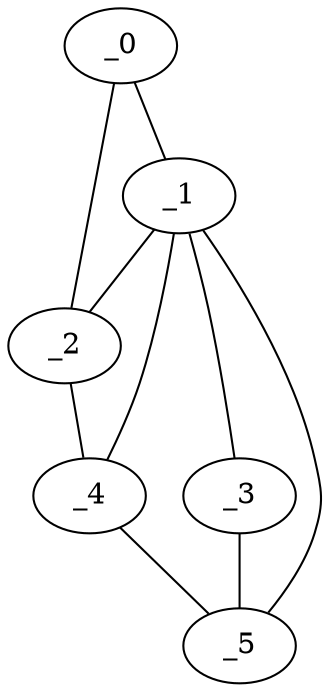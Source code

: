 graph "obj83__15.gxl" {
	_0	 [x=52,
		y=4];
	_1	 [x=52,
		y=7];
	_0 -- _1	 [valence=1];
	_2	 [x=60,
		y=2];
	_0 -- _2	 [valence=1];
	_1 -- _2	 [valence=2];
	_3	 [x=68,
		y=82];
	_1 -- _3	 [valence=1];
	_4	 [x=72,
		y=5];
	_1 -- _4	 [valence=2];
	_5	 [x=92,
		y=36];
	_1 -- _5	 [valence=1];
	_2 -- _4	 [valence=1];
	_3 -- _5	 [valence=1];
	_4 -- _5	 [valence=1];
}
